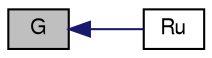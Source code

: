 digraph "G"
{
  bgcolor="transparent";
  edge [fontname="FreeSans",fontsize="10",labelfontname="FreeSans",labelfontsize="10"];
  node [fontname="FreeSans",fontsize="10",shape=record];
  rankdir="LR";
  Node369 [label="G",height=0.2,width=0.4,color="black", fillcolor="grey75", style="filled", fontcolor="black"];
  Node369 -> Node370 [dir="back",color="midnightblue",fontsize="10",style="solid",fontname="FreeSans"];
  Node370 [label="Ru",height=0.2,width=0.4,color="black",URL="$a30022.html#a28f31f600eaba62963f10050bfff1b08",tooltip="Source term component (constant) "];
}

